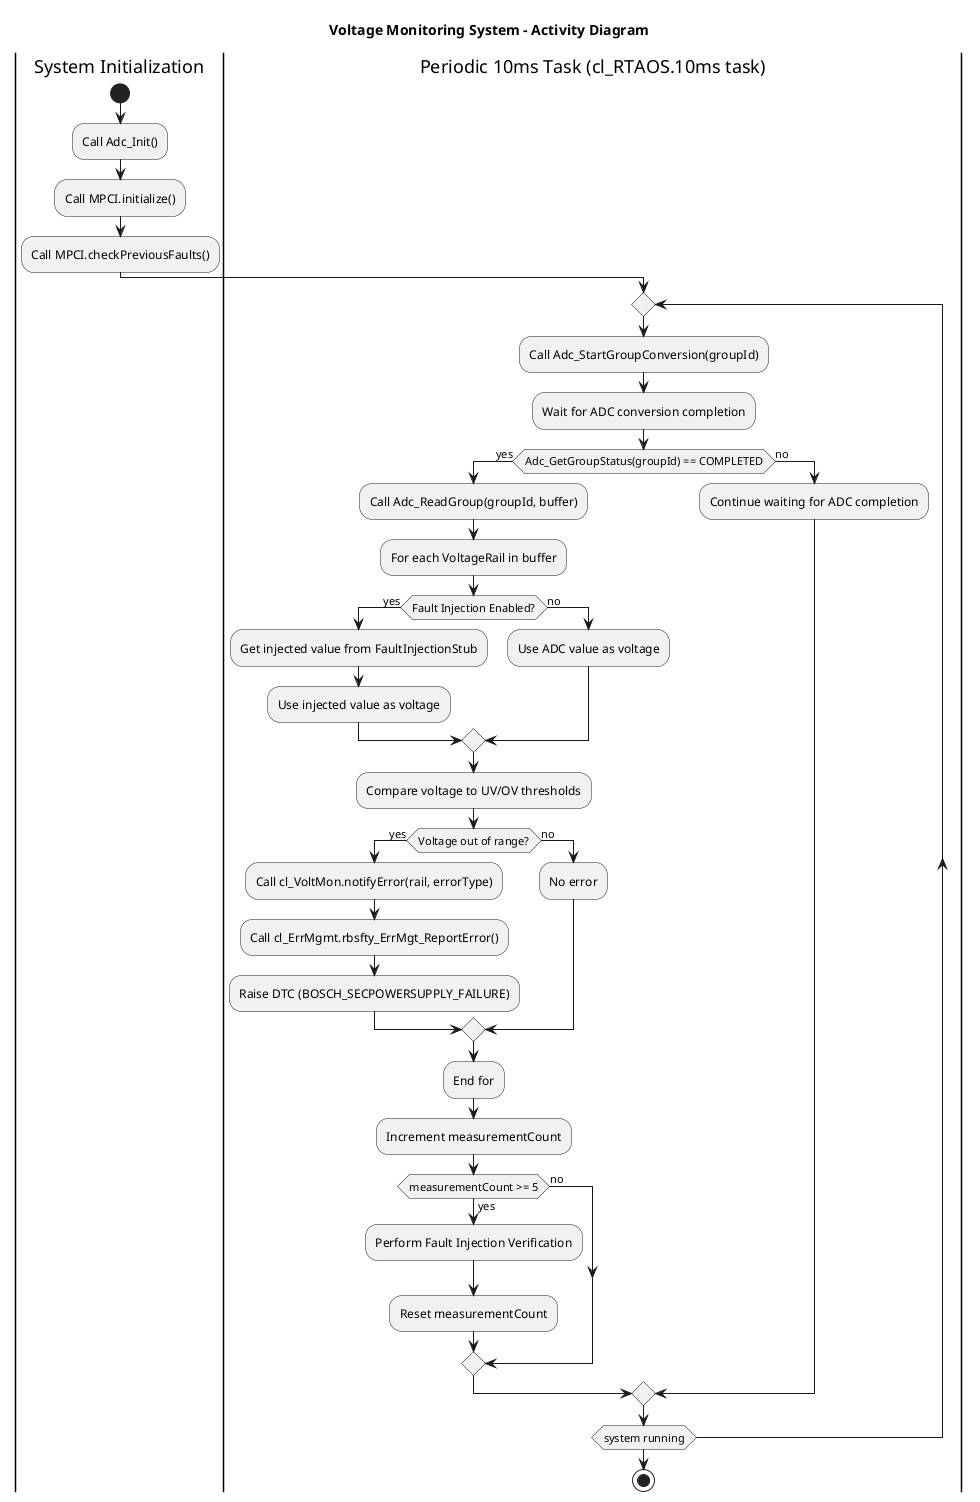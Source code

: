 @startuml
title Voltage Monitoring System - Activity Diagram

|System Initialization|
start
:Call Adc_Init();
:Call MPCI.initialize();
:Call MPCI.checkPreviousFaults();

|Periodic 10ms Task (cl_RTAOS.10ms task)|
repeat
  :Call Adc_StartGroupConversion(groupId);
  :Wait for ADC conversion completion;
  if (Adc_GetGroupStatus(groupId) == COMPLETED) then (yes)
    :Call Adc_ReadGroup(groupId, buffer);
    :For each VoltageRail in buffer;
      if (Fault Injection Enabled?) then (yes)
        :Get injected value from FaultInjectionStub;
        :Use injected value as voltage;
      else (no)
        :Use ADC value as voltage;
      endif
      :Compare voltage to UV/OV thresholds;
      if (Voltage out of range?) then (yes)
        :Call cl_VoltMon.notifyError(rail, errorType);
        :Call cl_ErrMgmt.rbsfty_ErrMgt_ReportError();
        :Raise DTC (BOSCH_SECPOWERSUPPLY_FAILURE);
      else (no)
        :No error;
      endif
    :End for;
    :Increment measurementCount;
    if (measurementCount >= 5) then (yes)
      :Perform Fault Injection Verification;
      :Reset measurementCount;
    else (no)
    endif
  else (no)
    :Continue waiting for ADC completion;
  endif
repeat while (system running)
stop

@enduml